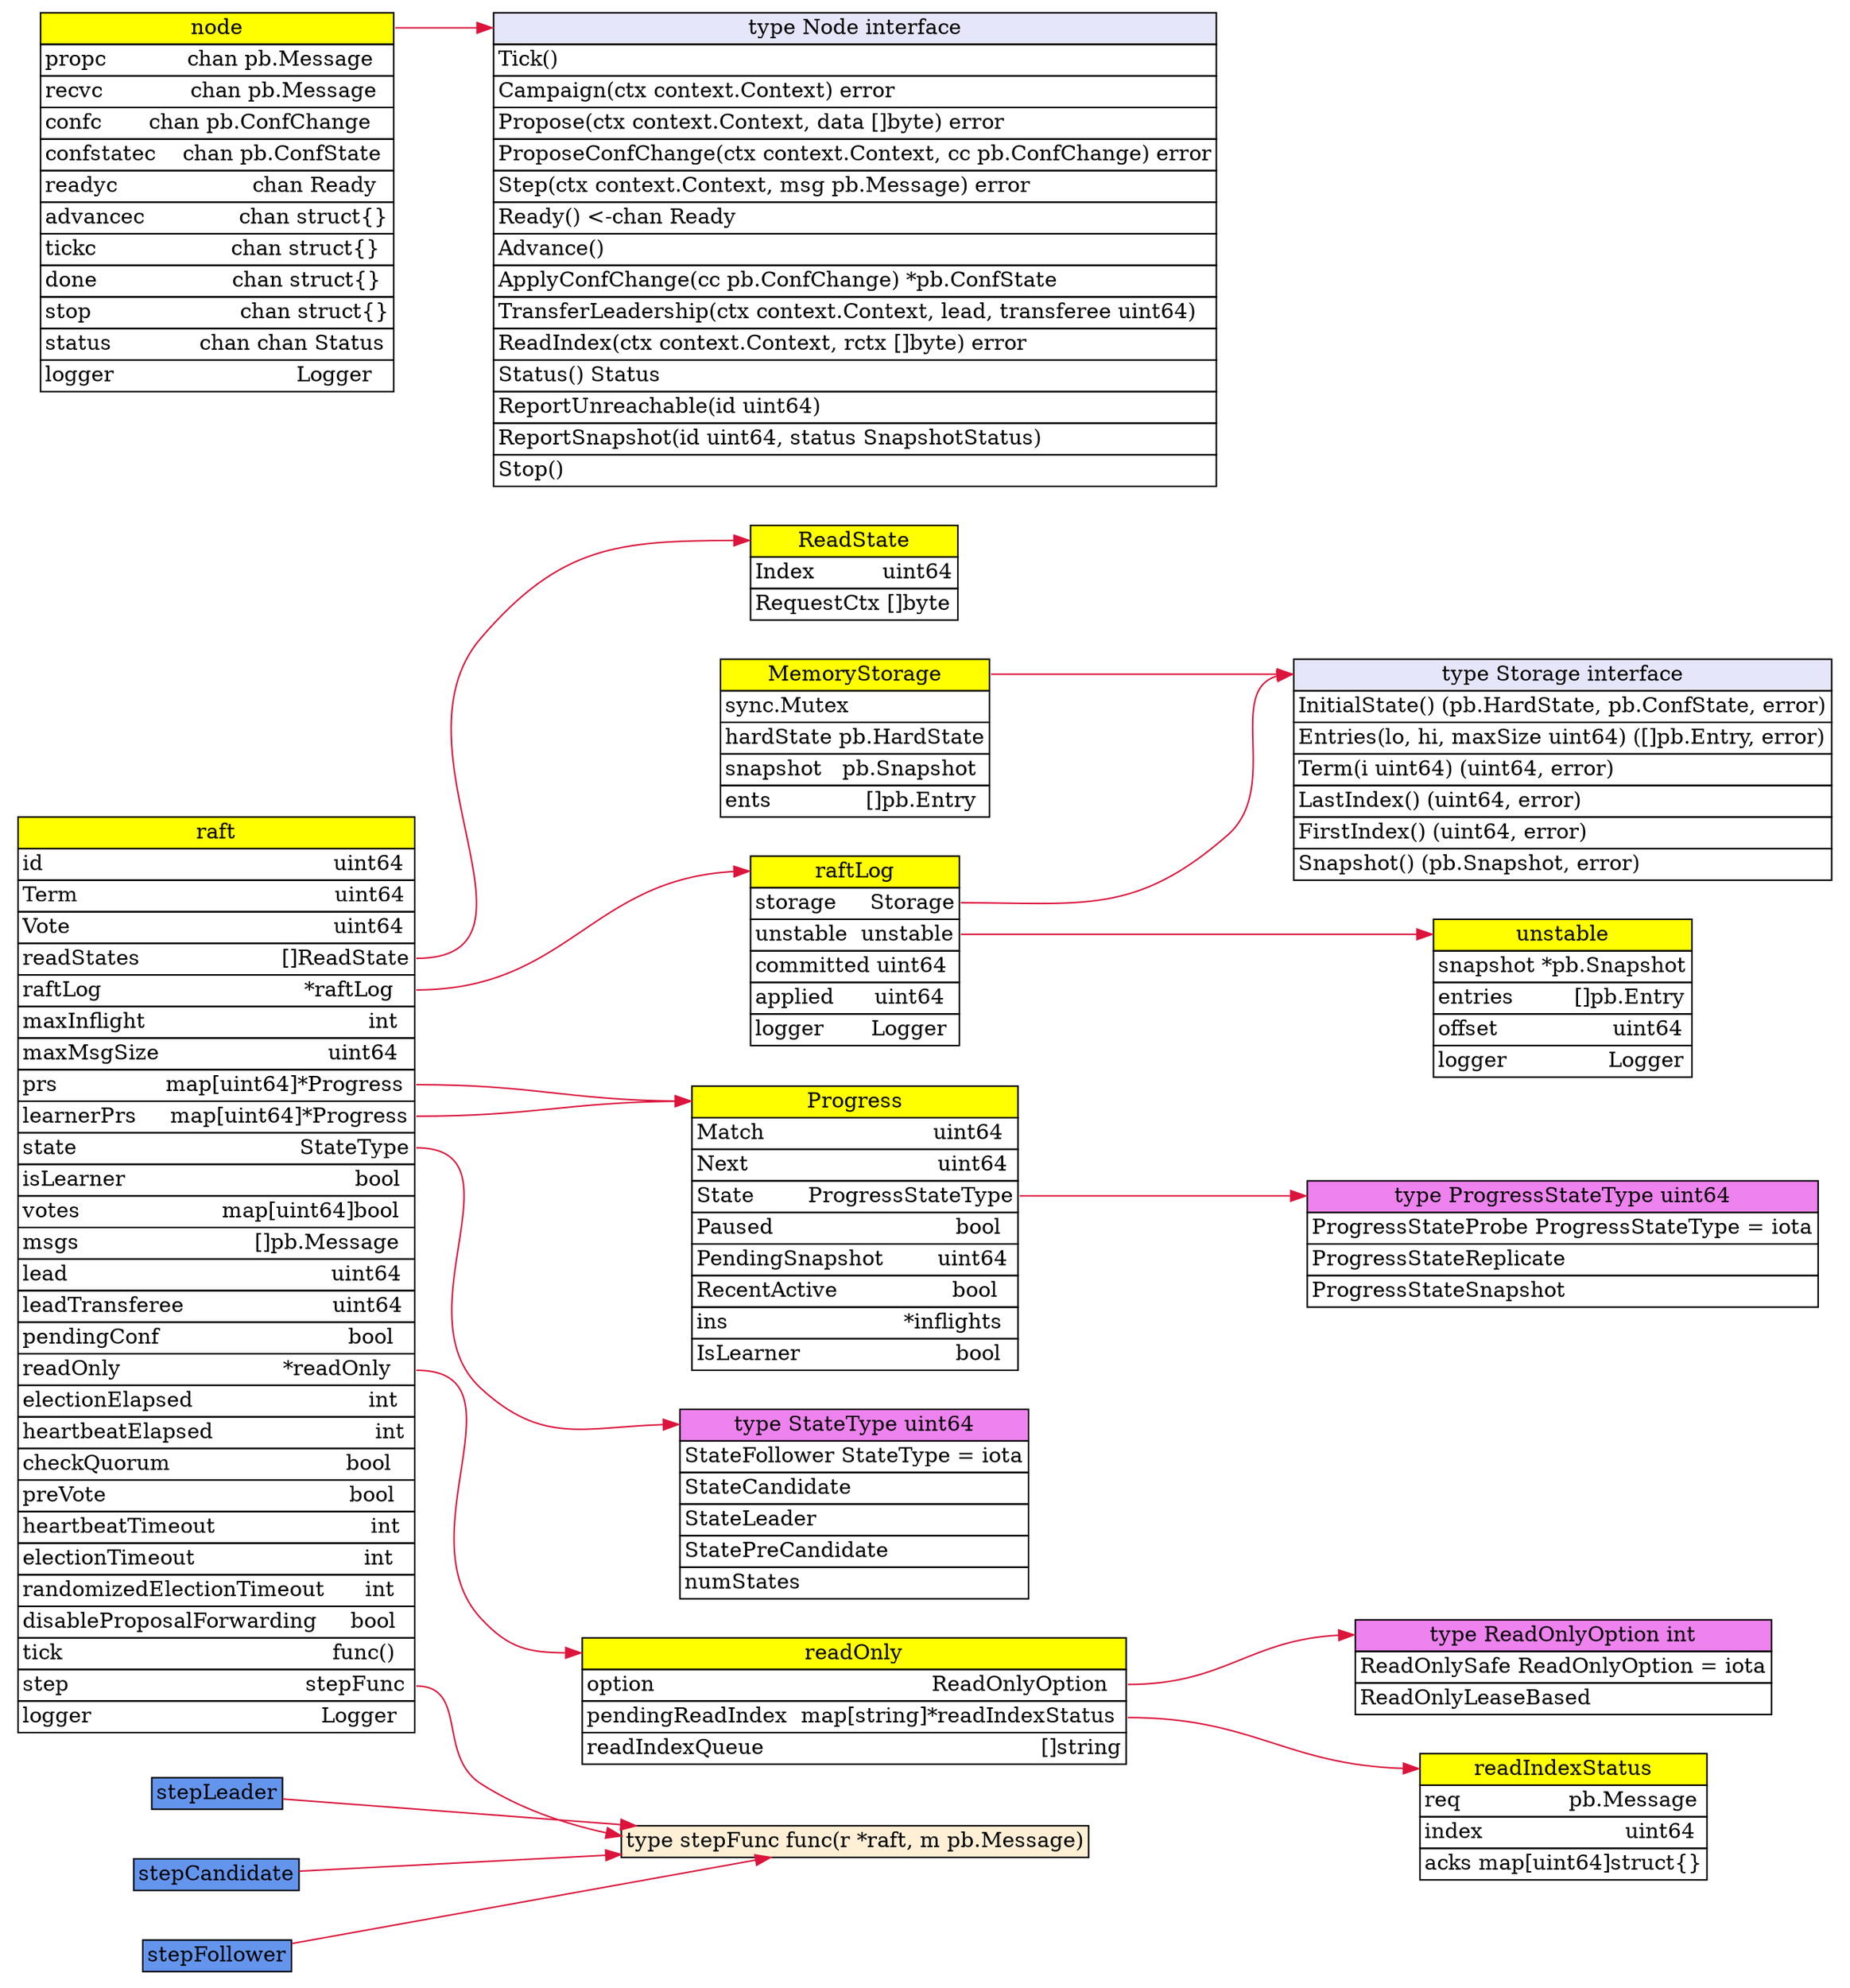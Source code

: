 digraph Raft {
    rankdir=LR;
    edge [fontname = "Verdana", fontsize = 10, color="crimson", style="solid"];
 
    raft [shape="none" label=<<table border="0" cellspacing="0">
    <tr><td bgcolor="yellow" border="1">raft</td></tr>
	<tr><td border="1" align="left">id&nbsp;&nbsp;&nbsp;&nbsp;&nbsp;&nbsp;&nbsp;&nbsp;&nbsp;&nbsp;&nbsp;&nbsp;&nbsp;&nbsp;&nbsp;&nbsp;&nbsp;&nbsp;&nbsp;&nbsp;&nbsp;&nbsp;&nbsp;&nbsp;&nbsp;&nbsp;&nbsp;&nbsp;&nbsp;&nbsp;&nbsp;&nbsp;&nbsp;&nbsp;&nbsp;&nbsp;&nbsp;&nbsp;&nbsp;&nbsp;&nbsp;&nbsp;&nbsp;uint64</td></tr>
	<tr><td border="1" align="left">Term&nbsp;&nbsp;&nbsp;&nbsp;&nbsp;&nbsp;&nbsp;&nbsp;&nbsp;&nbsp;&nbsp;&nbsp;&nbsp;&nbsp;&nbsp;&nbsp;&nbsp;&nbsp;&nbsp;&nbsp;&nbsp;&nbsp;&nbsp;&nbsp;&nbsp;&nbsp;&nbsp;&nbsp;&nbsp;&nbsp;&nbsp;&nbsp;&nbsp;&nbsp;&nbsp;&nbsp;&nbsp;&nbsp;uint64</td></tr>
	<tr><td border="1" align="left">Vote&nbsp;&nbsp;&nbsp;&nbsp;&nbsp;&nbsp;&nbsp;&nbsp;&nbsp;&nbsp;&nbsp;&nbsp;&nbsp;&nbsp;&nbsp;&nbsp;&nbsp;&nbsp;&nbsp;&nbsp;&nbsp;&nbsp;&nbsp;&nbsp;&nbsp;&nbsp;&nbsp;&nbsp;&nbsp;&nbsp;&nbsp;&nbsp;&nbsp;&nbsp;&nbsp;&nbsp;&nbsp;&nbsp;&nbsp;uint64</td></tr>
	<tr><td border="1" align="left" port="read_state">readStates&nbsp;&nbsp;&nbsp;&nbsp;&nbsp;&nbsp;&nbsp;&nbsp;&nbsp;&nbsp;&nbsp;&nbsp;&nbsp;&nbsp;&nbsp;&nbsp;&nbsp;&nbsp;&nbsp;&nbsp;&nbsp;[]ReadState</td></tr>
	<tr><td border="1" align="left" port="log">raftLog&nbsp;&nbsp;&nbsp;&nbsp;&nbsp;&nbsp;&nbsp;&nbsp;&nbsp;&nbsp;&nbsp;&nbsp;&nbsp;&nbsp;&nbsp;&nbsp;&nbsp;&nbsp;&nbsp;&nbsp;&nbsp;&nbsp;&nbsp;&nbsp;&nbsp;&nbsp;&nbsp;&nbsp;&nbsp;&nbsp;*raftLog</td></tr>
	<tr><td border="1" align="left">maxInflight&nbsp;&nbsp;&nbsp;&nbsp;&nbsp;&nbsp;&nbsp;&nbsp;&nbsp;&nbsp;&nbsp;&nbsp;&nbsp;&nbsp;&nbsp;&nbsp;&nbsp;&nbsp;&nbsp;&nbsp;&nbsp;&nbsp;&nbsp;&nbsp;&nbsp;&nbsp;&nbsp;&nbsp;&nbsp;&nbsp;&nbsp;&nbsp;&nbsp;int</td></tr>
	<tr><td border="1" align="left">maxMsgSize&nbsp;&nbsp;&nbsp;&nbsp;&nbsp;&nbsp;&nbsp;&nbsp;&nbsp;&nbsp;&nbsp;&nbsp;&nbsp;&nbsp;&nbsp;&nbsp;&nbsp;&nbsp;&nbsp;&nbsp;&nbsp;&nbsp;&nbsp;&nbsp;&nbsp;uint64</td></tr>
	<tr><td border="1" align="left" port="prs">prs&nbsp;&nbsp;&nbsp;&nbsp;&nbsp;&nbsp;&nbsp;&nbsp;&nbsp;&nbsp;&nbsp;&nbsp;&nbsp;&nbsp;&nbsp;&nbsp;map[uint64]*Progress</td></tr>
	<tr><td border="1" align="left" port="learner_prs">learnerPrs&nbsp;&nbsp;&nbsp;&nbsp;&nbsp;map[uint64]*Progress</td></tr>
	<tr><td border="1" align="left" port="state">state&nbsp;&nbsp;&nbsp;&nbsp;&nbsp;&nbsp;&nbsp;&nbsp;&nbsp;&nbsp;&nbsp;&nbsp;&nbsp;&nbsp;&nbsp;&nbsp;&nbsp;&nbsp;&nbsp;&nbsp;&nbsp;&nbsp;&nbsp;&nbsp;&nbsp;&nbsp;&nbsp;&nbsp;&nbsp;&nbsp;&nbsp;&nbsp;&nbsp;StateType</td></tr>
	<tr><td border="1" align="left">isLearner&nbsp;&nbsp;&nbsp;&nbsp;&nbsp;&nbsp;&nbsp;&nbsp;&nbsp;&nbsp;&nbsp;&nbsp;&nbsp;&nbsp;&nbsp;&nbsp;&nbsp;&nbsp;&nbsp;&nbsp;&nbsp;&nbsp;&nbsp;&nbsp;&nbsp;&nbsp;&nbsp;&nbsp;&nbsp;&nbsp;&nbsp;&nbsp;&nbsp;&nbsp;bool</td></tr>
	<tr><td border="1" align="left">votes&nbsp;&nbsp;&nbsp;&nbsp;&nbsp;&nbsp;&nbsp;&nbsp;&nbsp;&nbsp;&nbsp;&nbsp;&nbsp;&nbsp;&nbsp;&nbsp;&nbsp;&nbsp;&nbsp;&nbsp;&nbsp;map[uint64]bool</td></tr>
	<tr><td border="1" align="left">msgs&nbsp;&nbsp;&nbsp;&nbsp;&nbsp;&nbsp;&nbsp;&nbsp;&nbsp;&nbsp;&nbsp;&nbsp;&nbsp;&nbsp;&nbsp;&nbsp;&nbsp;&nbsp;&nbsp;&nbsp;&nbsp;&nbsp;&nbsp;&nbsp;&nbsp;&nbsp;[]pb.Message</td></tr>
	<tr><td border="1" align="left">lead&nbsp;&nbsp;&nbsp;&nbsp;&nbsp;&nbsp;&nbsp;&nbsp;&nbsp;&nbsp;&nbsp;&nbsp;&nbsp;&nbsp;&nbsp;&nbsp;&nbsp;&nbsp;&nbsp;&nbsp;&nbsp;&nbsp;&nbsp;&nbsp;&nbsp;&nbsp;&nbsp;&nbsp;&nbsp;&nbsp;&nbsp;&nbsp;&nbsp;&nbsp;&nbsp;&nbsp;&nbsp;&nbsp;&nbsp;uint64</td></tr>
	<tr><td border="1" align="left">leadTransferee&nbsp;&nbsp;&nbsp;&nbsp;&nbsp;&nbsp;&nbsp;&nbsp;&nbsp;&nbsp;&nbsp;&nbsp;&nbsp;&nbsp;&nbsp;&nbsp;&nbsp;&nbsp;&nbsp;&nbsp;&nbsp;&nbsp;uint64</td></tr>
	<tr><td border="1" align="left">pendingConf&nbsp;&nbsp;&nbsp;&nbsp;&nbsp;&nbsp;&nbsp;&nbsp;&nbsp;&nbsp;&nbsp;&nbsp;&nbsp;&nbsp;&nbsp;&nbsp;&nbsp;&nbsp;&nbsp;&nbsp;&nbsp;&nbsp;&nbsp;&nbsp;&nbsp;&nbsp;&nbsp;&nbsp;bool</td></tr>
	<tr><td border="1" align="left" port="read_only">readOnly&nbsp;&nbsp;&nbsp;&nbsp;&nbsp;&nbsp;&nbsp;&nbsp;&nbsp;&nbsp;&nbsp;&nbsp;&nbsp;&nbsp;&nbsp;&nbsp;&nbsp;&nbsp;&nbsp;&nbsp;&nbsp;&nbsp;&nbsp;&nbsp;*readOnly</td></tr>
	<tr><td border="1" align="left">electionElapsed&nbsp;&nbsp;&nbsp;&nbsp;&nbsp;&nbsp;&nbsp;&nbsp;&nbsp;&nbsp;&nbsp;&nbsp;&nbsp;&nbsp;&nbsp;&nbsp;&nbsp;&nbsp;&nbsp;&nbsp;&nbsp;&nbsp;&nbsp;&nbsp;&nbsp;&nbsp;int</td></tr>
	<tr><td border="1" align="left">heartbeatElapsed&nbsp;&nbsp;&nbsp;&nbsp;&nbsp;&nbsp;&nbsp;&nbsp;&nbsp;&nbsp;&nbsp;&nbsp;&nbsp;&nbsp;&nbsp;&nbsp;&nbsp;&nbsp;&nbsp;&nbsp;&nbsp;&nbsp;&nbsp;&nbsp;int</td></tr>
	<tr><td border="1" align="left">checkQuorum&nbsp;&nbsp;&nbsp;&nbsp;&nbsp;&nbsp;&nbsp;&nbsp;&nbsp;&nbsp;&nbsp;&nbsp;&nbsp;&nbsp;&nbsp;&nbsp;&nbsp;&nbsp;&nbsp;&nbsp;&nbsp;&nbsp;&nbsp;&nbsp;&nbsp;&nbsp;bool</td></tr>
	<tr><td border="1" align="left">preVote&nbsp;&nbsp;&nbsp;&nbsp;&nbsp;&nbsp;&nbsp;&nbsp;&nbsp;&nbsp;&nbsp;&nbsp;&nbsp;&nbsp;&nbsp;&nbsp;&nbsp;&nbsp;&nbsp;&nbsp;&nbsp;&nbsp;&nbsp;&nbsp;&nbsp;&nbsp;&nbsp;&nbsp;&nbsp;&nbsp;&nbsp;&nbsp;&nbsp;&nbsp;&nbsp;&nbsp;bool</td></tr>
	<tr><td border="1" align="left">heartbeatTimeout&nbsp;&nbsp;&nbsp;&nbsp;&nbsp;&nbsp;&nbsp;&nbsp;&nbsp;&nbsp;&nbsp;&nbsp;&nbsp;&nbsp;&nbsp;&nbsp;&nbsp;&nbsp;&nbsp;&nbsp;&nbsp;&nbsp;&nbsp;int</td></tr>
	<tr><td border="1" align="left">electionTimeout&nbsp;&nbsp;&nbsp;&nbsp;&nbsp;&nbsp;&nbsp;&nbsp;&nbsp;&nbsp;&nbsp;&nbsp;&nbsp;&nbsp;&nbsp;&nbsp;&nbsp;&nbsp;&nbsp;&nbsp;&nbsp;&nbsp;&nbsp;&nbsp;&nbsp;int</td></tr>
	<tr><td border="1" align="left">randomizedElectionTimeout&nbsp;&nbsp;&nbsp;&nbsp;&nbsp;&nbsp;int</td></tr>
	<tr><td border="1" align="left">disableProposalForwarding&nbsp;&nbsp;&nbsp;&nbsp;&nbsp;bool</td></tr>
	<tr><td border="1" align="left">tick&nbsp;&nbsp;&nbsp;&nbsp;&nbsp;&nbsp;&nbsp;&nbsp;&nbsp;&nbsp;&nbsp;&nbsp;&nbsp;&nbsp;&nbsp;&nbsp;&nbsp;&nbsp;&nbsp;&nbsp;&nbsp;&nbsp;&nbsp;&nbsp;&nbsp;&nbsp;&nbsp;&nbsp;&nbsp;&nbsp;&nbsp;&nbsp;&nbsp;&nbsp;&nbsp;&nbsp;&nbsp;&nbsp;&nbsp;&nbsp;func()</td></tr>
	<tr><td border="1" align="left" port="step_function">step&nbsp;&nbsp;&nbsp;&nbsp;&nbsp;&nbsp;&nbsp;&nbsp;&nbsp;&nbsp;&nbsp;&nbsp;&nbsp;&nbsp;&nbsp;&nbsp;&nbsp;&nbsp;&nbsp;&nbsp;&nbsp;&nbsp;&nbsp;&nbsp;&nbsp;&nbsp;&nbsp;&nbsp;&nbsp;&nbsp;&nbsp;&nbsp;&nbsp;&nbsp;&nbsp;stepFunc</td></tr>
	<tr><td border="1" align="left">logger&nbsp;&nbsp;&nbsp;&nbsp;&nbsp;&nbsp;&nbsp;&nbsp;&nbsp;&nbsp;&nbsp;&nbsp;&nbsp;&nbsp;&nbsp;&nbsp;&nbsp;&nbsp;&nbsp;&nbsp;&nbsp;&nbsp;&nbsp;&nbsp;&nbsp;&nbsp;&nbsp;&nbsp;&nbsp;&nbsp;&nbsp;&nbsp;&nbsp;&nbsp;Logger</td></tr>
    </table>>];

    raftLog [shape="none" label=<<table border="0" cellspacing="0">
    <tr><td bgcolor="yellow" border="1" port="head">raftLog</td></tr>
	<tr><td border="1" align="left" port="storage">storage&nbsp;&nbsp;&nbsp;&nbsp;&nbsp;Storage</td></tr>
	<tr><td border="1" align="left" port="unstable">unstable&nbsp;&nbsp;unstable</td></tr>
	<tr><td border="1" align="left">committed&nbsp;uint64</td></tr>
	<tr><td border="1" align="left">applied&nbsp;&nbsp;&nbsp;&nbsp;&nbsp;&nbsp;uint64</td></tr>
	<tr><td border="1" align="left">logger&nbsp;&nbsp;&nbsp;&nbsp;&nbsp;&nbsp;&nbsp;Logger</td></tr>
    </table>>];

    readOnly [shape="none" label=<<table border="0" cellspacing="0">
    <tr><td bgcolor="yellow" border="1" port="head">readOnly</td></tr>
	<tr><td border="1" align="left" port="option">option&nbsp;&nbsp;&nbsp;&nbsp;&nbsp;&nbsp;&nbsp;&nbsp;&nbsp;&nbsp;&nbsp;&nbsp;&nbsp;&nbsp;&nbsp;&nbsp;&nbsp;&nbsp;&nbsp;&nbsp;&nbsp;&nbsp;&nbsp;&nbsp;&nbsp;&nbsp;&nbsp;&nbsp;&nbsp;&nbsp;&nbsp;&nbsp;&nbsp;&nbsp;&nbsp;&nbsp;&nbsp;&nbsp;&nbsp;&nbsp;&nbsp;ReadOnlyOption</td></tr>
	<tr><td border="1" align="left" port="status">pendingReadIndex&nbsp;&nbsp;map[string]*readIndexStatus</td></tr>
	<tr><td border="1" align="left">readIndexQueue&nbsp;&nbsp;&nbsp;&nbsp;&nbsp;&nbsp;&nbsp;&nbsp;&nbsp;&nbsp;&nbsp;&nbsp;&nbsp;&nbsp;&nbsp;&nbsp;&nbsp;&nbsp;&nbsp;&nbsp;&nbsp;&nbsp;&nbsp;&nbsp;&nbsp;&nbsp;&nbsp;&nbsp;&nbsp;&nbsp;&nbsp;&nbsp;&nbsp;&nbsp;&nbsp;&nbsp;&nbsp;&nbsp;&nbsp;&nbsp;&nbsp;[]string</td></tr>
    </table>>];

    readIndexStatus [shape="none" label=<<table border="0" cellspacing="0">
    <tr><td bgcolor="yellow" border="1" port="head">readIndexStatus</td></tr>
	<tr><td border="1" align="left">req&nbsp;&nbsp;&nbsp;&nbsp;&nbsp;&nbsp;&nbsp;&nbsp;&nbsp;&nbsp;&nbsp;&nbsp;&nbsp;&nbsp;&nbsp;&nbsp;pb.Message</td></tr>
	<tr><td border="1" align="left">index&nbsp;&nbsp;&nbsp;&nbsp;&nbsp;&nbsp;&nbsp;&nbsp;&nbsp;&nbsp;&nbsp;&nbsp;&nbsp;&nbsp;&nbsp;&nbsp;&nbsp;&nbsp;&nbsp;&nbsp;&nbsp;uint64</td></tr>
	<tr><td border="1" align="left">acks&nbsp;map[uint64]struct{}</td></tr>
    </table>>];

    Progress [shape="none" label=<<table border="0" cellspacing="0">
    <tr><td bgcolor="yellow" border="1" port="head">Progress</td></tr>
	<tr><td border="1" align="left">Match&nbsp;&nbsp;&nbsp;&nbsp;&nbsp;&nbsp;&nbsp;&nbsp;&nbsp;&nbsp;&nbsp;&nbsp;&nbsp;&nbsp;&nbsp;&nbsp;&nbsp;&nbsp;&nbsp;&nbsp;&nbsp;&nbsp;&nbsp;&nbsp;&nbsp;uint64</td></tr>
	<tr><td border="1" align="left">Next&nbsp;&nbsp;&nbsp;&nbsp;&nbsp;&nbsp;&nbsp;&nbsp;&nbsp;&nbsp;&nbsp;&nbsp;&nbsp;&nbsp;&nbsp;&nbsp;&nbsp;&nbsp;&nbsp;&nbsp;&nbsp;&nbsp;&nbsp;&nbsp;&nbsp;&nbsp;&nbsp;&nbsp;uint64</td></tr>
	<tr><td border="1" align="left" port="state">State&nbsp;&nbsp;&nbsp;&nbsp;&nbsp;&nbsp;&nbsp;&nbsp;ProgressStateType</td></tr>
	<tr><td border="1" align="left">Paused&nbsp;&nbsp;&nbsp;&nbsp;&nbsp;&nbsp;&nbsp;&nbsp;&nbsp;&nbsp;&nbsp;&nbsp;&nbsp;&nbsp;&nbsp;&nbsp;&nbsp;&nbsp;&nbsp;&nbsp;&nbsp;&nbsp;&nbsp;&nbsp;&nbsp;&nbsp;&nbsp;bool</td></tr>
	<tr><td border="1" align="left">PendingSnapshot&nbsp;&nbsp;&nbsp;&nbsp;&nbsp;&nbsp;&nbsp;&nbsp;uint64</td></tr>
	<tr><td border="1" align="left">RecentActive&nbsp;&nbsp;&nbsp;&nbsp;&nbsp;&nbsp;&nbsp;&nbsp;&nbsp;&nbsp;&nbsp;&nbsp;&nbsp;&nbsp;&nbsp;&nbsp;&nbsp;bool</td></tr>
	<tr><td border="1" align="left">ins&nbsp;&nbsp;&nbsp;&nbsp;&nbsp;&nbsp;&nbsp;&nbsp;&nbsp;&nbsp;&nbsp;&nbsp;&nbsp;&nbsp;&nbsp;&nbsp;&nbsp;&nbsp;&nbsp;&nbsp;&nbsp;&nbsp;&nbsp;&nbsp;&nbsp;&nbsp;*inflights</td></tr>
	<tr><td border="1" align="left">IsLearner&nbsp;&nbsp;&nbsp;&nbsp;&nbsp;&nbsp;&nbsp;&nbsp;&nbsp;&nbsp;&nbsp;&nbsp;&nbsp;&nbsp;&nbsp;&nbsp;&nbsp;&nbsp;&nbsp;&nbsp;&nbsp;&nbsp;&nbsp;bool</td></tr>
    </table>>];

    ProgressStateType [shape="none" label=<<table border="0" cellspacing="0">
    <tr><td bgcolor="#EE82EE" border="1" port="head">type ProgressStateType uint64</td></tr>
    <tr><td border="1" align="left">ProgressStateProbe ProgressStateType = iota</td></tr>
    <tr><td border="1" align="left">ProgressStateReplicate</td></tr>
    <tr><td border="1" align="left">ProgressStateSnapshot</td></tr>
    </table>>];

    ReadOnlyOption[shape="none" label=<<table border="0" cellspacing="0">
    <tr><td bgcolor="#EE82EE" border="1" port="head">type ReadOnlyOption int</td></tr>
    <tr><td border="1" align="left">ReadOnlySafe ReadOnlyOption = iota</td></tr>
    <tr><td border="1" align="left">ReadOnlyLeaseBased</td></tr>
    </table>>];

    StateType[shape="none" label=<<table border="0" cellspacing="0">
    <tr><td bgcolor="#EE82EE" border="1" port="head">type StateType uint64</td></tr>
    <tr><td border="1" align="left">StateFollower StateType = iota</td></tr>
    <tr><td border="1" align="left">StateCandidate</td></tr>
    <tr><td border="1" align="left">StateLeader</td></tr>
    <tr><td border="1" align="left">StatePreCandidate</td></tr>
    <tr><td border="1" align="left">numStates</td></tr>
    </table>>];

    Storage[shape="none" label=<<table border="0" cellspacing="0">
    <tr><td bgcolor="#E6E6FA" border="1" port="head">type Storage interface</td></tr>
    <tr><td border="1" align="left">InitialState() (pb.HardState, pb.ConfState, error)</td></tr>
    <tr><td border="1" align="left">Entries(lo, hi, maxSize uint64) ([]pb.Entry, error)</td></tr>
    <tr><td border="1" align="left">Term(i uint64) (uint64, error)</td></tr>
    <tr><td border="1" align="left">LastIndex() (uint64, error)</td></tr>
    <tr><td border="1" align="left">FirstIndex() (uint64, error)</td></tr>
    <tr><td border="1" align="left">Snapshot() (pb.Snapshot, error)</td></tr>
    </table>>];

    MemoryStorage[shape="none" label=<<table border="0" cellspacing="0">
    <tr><td bgcolor="yellow" border="1" port="head">MemoryStorage</td></tr>
    <tr><td border="1" align="left">sync.Mutex</td></tr>
    <tr><td border="1" align="left">hardState&nbsp;pb.HardState</td></tr>
    <tr><td border="1" align="left">snapshot&nbsp;&nbsp;&nbsp;pb.Snapshot</td></tr>
    <tr><td border="1" align="left">ents&nbsp;&nbsp;&nbsp;&nbsp;&nbsp;&nbsp;&nbsp;&nbsp;&nbsp;&nbsp;&nbsp;&nbsp;&nbsp;&nbsp;[]pb.Entry</td></tr>
    </table>>];

    unstable[shape="none" label=<<table border="0" cellspacing="0">
    <tr><td bgcolor="yellow" border="1" port="head">unstable</td></tr>
    <tr><td border="1" align="left">snapshot&nbsp;*pb.Snapshot</td></tr>
    <tr><td border="1" align="left">entries&nbsp;&nbsp;&nbsp;&nbsp;&nbsp;&nbsp;&nbsp;&nbsp;&nbsp;[]pb.Entry</td></tr>
    <tr><td border="1" align="left">offset&nbsp;&nbsp;&nbsp;&nbsp;&nbsp;&nbsp;&nbsp;&nbsp;&nbsp;&nbsp;&nbsp;&nbsp;&nbsp;&nbsp;&nbsp;&nbsp;&nbsp;uint64</td></tr>
    <tr><td border="1" align="left">logger&nbsp;&nbsp;&nbsp;&nbsp;&nbsp;&nbsp;&nbsp;&nbsp;&nbsp;&nbsp;&nbsp;&nbsp;&nbsp;&nbsp;&nbsp;Logger</td></tr>
    </table>>];

    ReadState[shape="none" label=<<table border="0" cellspacing="0">
    <tr><td bgcolor="yellow" border="1" port="head">ReadState</td></tr>
    <tr><td border="1" align="left">Index&nbsp;&nbsp;&nbsp;&nbsp;&nbsp;&nbsp;&nbsp;&nbsp;&nbsp;&nbsp;uint64</td></tr>
    <tr><td border="1" align="left">RequestCtx&nbsp;[]byte</td></tr>
    </table>>];

    stepFunc[shape="none" label=<<table border="0" cellspacing="0">
    <tr><td bgcolor="#FFEFD5" border="1" port="head">type stepFunc func(r *raft, m pb.Message)</td></tr>
    </table>>];

    stepCandidate[shape="none" label=<<table border="0" cellspacing="0">
    <tr><td bgcolor="#6495ED" border="1" port="head">stepCandidate</td></tr>
    </table>>];

    stepFollower[shape="none" label=<<table border="0" cellspacing="0">
    <tr><td bgcolor="#6495ED" border="1" port="head">stepFollower</td></tr>
    </table>>];

    stepLeader[shape="none" label=<<table border="0" cellspacing="0">
    <tr><td bgcolor="#6495ED" border="1" port="head">stepLeader</td></tr>
    </table>>];


    inode [shape="none" label=<<table border="0" cellspacing="0">
    <tr><td bgcolor="#E6E6FA" border="1" port="head">type Node interface</td></tr>
    <tr><td border="1" align="left">Tick()</td></tr>
    <tr><td border="1" align="left">Campaign(ctx context.Context) error</td></tr>
    <tr><td border="1" align="left">Propose(ctx context.Context, data []byte) error</td></tr>
    <tr><td border="1" align="left">ProposeConfChange(ctx context.Context, cc pb.ConfChange) error</td></tr>
    <tr><td border="1" align="left">Step(ctx context.Context, msg pb.Message) error</td></tr>
    <tr><td border="1" align="left">Ready() &lt;-chan Ready</td></tr>
    <tr><td border="1" align="left">Advance()</td></tr>
    <tr><td border="1" align="left">ApplyConfChange(cc pb.ConfChange) *pb.ConfState</td></tr>
    <tr><td border="1" align="left">TransferLeadership(ctx context.Context, lead, transferee uint64)</td></tr>
    <tr><td border="1" align="left">ReadIndex(ctx context.Context, rctx []byte) error</td></tr>
    <tr><td border="1" align="left">Status() Status</td></tr>
    <tr><td border="1" align="left">ReportUnreachable(id uint64)</td></tr>
    <tr><td border="1" align="left">ReportSnapshot(id uint64, status SnapshotStatus)</td></tr>
    <tr><td border="1" align="left">Stop()</td></tr>
    </table>>];


    xnode[shape="none" label=<<table border="0" cellspacing="0">
    <tr><td bgcolor="yellow" border="1" port="head">node</td></tr>

	<tr><td border="1" align="left">propc&nbsp;&nbsp;&nbsp;&nbsp;   &nbsp;&nbsp;&nbsp;&nbsp;&nbsp;chan pb.Message</td></tr>
	<tr><td border="1" align="left">recvc&nbsp;&nbsp;&nbsp;&nbsp;&nbsp;&nbsp;&nbsp;&nbsp;&nbsp;&nbsp;&nbsp;&nbsp;&nbsp;chan pb.Message</td></tr>
	<tr><td border="1" align="left">confc&nbsp;&nbsp;&nbsp;&nbsp;&nbsp;&nbsp;&nbsp;chan pb.ConfChange</td></tr>
	<tr><td border="1" align="left">confstatec&nbsp;&nbsp;&nbsp;&nbsp;chan pb.ConfState</td></tr>
	<tr><td border="1" align="left">readyc&nbsp;&nbsp;&nbsp;&nbsp;&nbsp;&nbsp;&nbsp;&nbsp;&nbsp;&nbsp;&nbsp;&nbsp;&nbsp;&nbsp;&nbsp;&nbsp;&nbsp;&nbsp;&nbsp;&nbsp;chan Ready</td></tr>
	<tr><td border="1" align="left">advancec&nbsp;&nbsp;&nbsp;&nbsp;&nbsp;&nbsp;&nbsp;&nbsp;&nbsp;&nbsp;&nbsp;&nbsp;&nbsp;&nbsp;chan struct{}</td></tr>
	<tr><td border="1" align="left">tickc&nbsp;&nbsp;&nbsp;&nbsp;&nbsp;&nbsp;&nbsp;&nbsp;&nbsp;&nbsp;&nbsp;&nbsp;&nbsp;&nbsp;&nbsp;&nbsp;&nbsp;&nbsp;&nbsp;&nbsp;chan struct{}</td></tr>
	<tr><td border="1" align="left">done&nbsp;&nbsp;&nbsp;&nbsp;&nbsp;&nbsp;&nbsp;&nbsp;&nbsp;&nbsp;&nbsp;&nbsp;&nbsp;&nbsp;&nbsp;&nbsp;&nbsp;&nbsp;&nbsp;&nbsp;chan struct{}</td></tr>
	<tr><td border="1" align="left">stop&nbsp;&nbsp;&nbsp;&nbsp;&nbsp;&nbsp;&nbsp;&nbsp;&nbsp;&nbsp;&nbsp;&nbsp;&nbsp;&nbsp;&nbsp;&nbsp;&nbsp;&nbsp;&nbsp;&nbsp;&nbsp;&nbsp;chan struct{}</td></tr>
	<tr><td border="1" align="left">status&nbsp;&nbsp;&nbsp;&nbsp;&nbsp;&nbsp;&nbsp;&nbsp;&nbsp;&nbsp;&nbsp;&nbsp;&nbsp;chan chan Status</td></tr>
	<tr><td border="1" align="left">logger&nbsp;&nbsp;&nbsp;&nbsp;&nbsp;&nbsp;&nbsp;&nbsp;&nbsp;&nbsp;&nbsp;&nbsp;&nbsp;&nbsp;&nbsp;&nbsp;&nbsp;&nbsp;&nbsp;&nbsp;&nbsp;&nbsp;&nbsp;&nbsp;&nbsp;&nbsp;&nbsp;Logger</td></tr>
    </table>>];

    raft:log -> raftLog:head;
    raft:read_only -> readOnly:head;
    raft:prs -> Progress:head;
    raft:learner_prs -> Progress:head;
    raft:state -> StateType:head;
    raft:read_state -> ReadState:head;
    raft:step_function -> stepFunc:head;
    readOnly:status -> readIndexStatus:head;
    Progress:state -> ProgressStateType:head;
    readOnly:option -> ReadOnlyOption:head;
    raftLog:storage -> Storage:head;
    raftLog:unstable -> unstable:head;
    MemoryStorage:head -> Storage:head;
    stepCandidate:head -> stepFunc:head;
    stepFollower:head -> stepFunc:head;
    stepLeader:head -> stepFunc:head;
    xnode:head -> inode:head;
}
